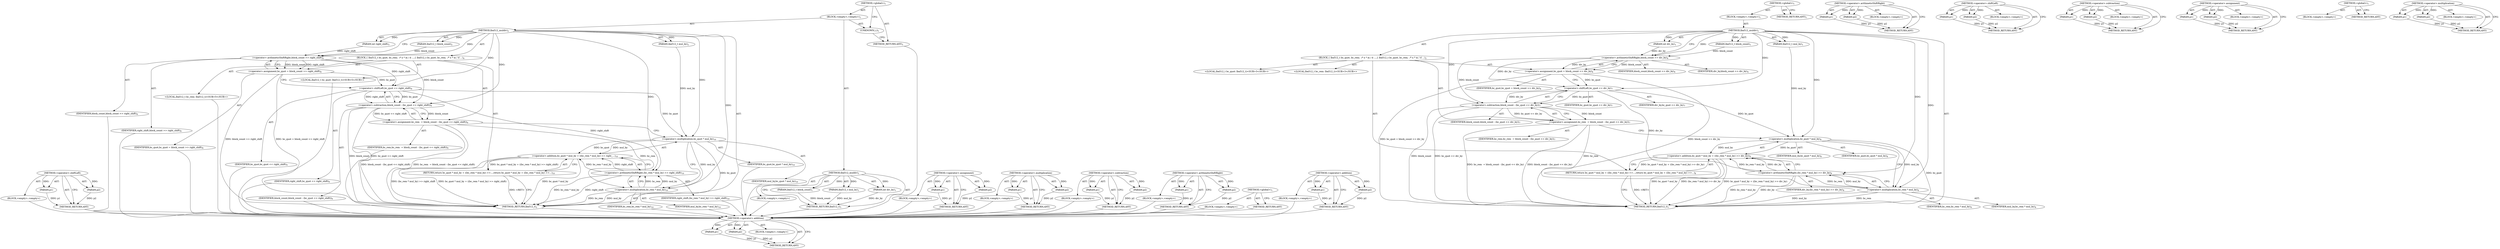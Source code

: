 digraph "&lt;operator&gt;.addition" {
vulnerable_76 [label=<(METHOD,&lt;operator&gt;.addition)>];
vulnerable_77 [label=<(PARAM,p1)>];
vulnerable_78 [label=<(PARAM,p2)>];
vulnerable_79 [label=<(BLOCK,&lt;empty&gt;,&lt;empty&gt;)>];
vulnerable_80 [label=<(METHOD_RETURN,ANY)>];
vulnerable_6 [label=<(METHOD,&lt;global&gt;)<SUB>1</SUB>>];
vulnerable_7 [label=<(BLOCK,&lt;empty&gt;,&lt;empty&gt;)<SUB>1</SUB>>];
vulnerable_8 [label=<(METHOD,lba512_muldiv)<SUB>1</SUB>>];
vulnerable_9 [label=<(PARAM,lba512_t block_count)<SUB>1</SUB>>];
vulnerable_10 [label=<(PARAM,lba512_t mul_by)<SUB>1</SUB>>];
vulnerable_11 [label=<(PARAM,int div_by)<SUB>1</SUB>>];
vulnerable_12 [label=<(BLOCK,{
 	lba512_t bc_quot, bc_rem;
 
 	/* x * m / d ...,{
 	lba512_t bc_quot, bc_rem;
 
 	/* x * m / d ...)<SUB>2</SUB>>];
vulnerable_13 [label="<(LOCAL,lba512_t bc_quot: lba512_t)<SUB>3</SUB>>"];
vulnerable_14 [label="<(LOCAL,lba512_t bc_rem: lba512_t)<SUB>3</SUB>>"];
vulnerable_15 [label=<(&lt;operator&gt;.assignment,bc_quot = block_count &gt;&gt; div_by)<SUB>6</SUB>>];
vulnerable_16 [label=<(IDENTIFIER,bc_quot,bc_quot = block_count &gt;&gt; div_by)<SUB>6</SUB>>];
vulnerable_17 [label=<(&lt;operator&gt;.arithmeticShiftRight,block_count &gt;&gt; div_by)<SUB>6</SUB>>];
vulnerable_18 [label=<(IDENTIFIER,block_count,block_count &gt;&gt; div_by)<SUB>6</SUB>>];
vulnerable_19 [label=<(IDENTIFIER,div_by,block_count &gt;&gt; div_by)<SUB>6</SUB>>];
vulnerable_20 [label=<(&lt;operator&gt;.assignment,bc_rem  = block_count - (bc_quot &lt;&lt; div_by))<SUB>7</SUB>>];
vulnerable_21 [label=<(IDENTIFIER,bc_rem,bc_rem  = block_count - (bc_quot &lt;&lt; div_by))<SUB>7</SUB>>];
vulnerable_22 [label=<(&lt;operator&gt;.subtraction,block_count - (bc_quot &lt;&lt; div_by))<SUB>7</SUB>>];
vulnerable_23 [label=<(IDENTIFIER,block_count,block_count - (bc_quot &lt;&lt; div_by))<SUB>7</SUB>>];
vulnerable_24 [label=<(&lt;operator&gt;.shiftLeft,bc_quot &lt;&lt; div_by)<SUB>7</SUB>>];
vulnerable_25 [label=<(IDENTIFIER,bc_quot,bc_quot &lt;&lt; div_by)<SUB>7</SUB>>];
vulnerable_26 [label=<(IDENTIFIER,div_by,bc_quot &lt;&lt; div_by)<SUB>7</SUB>>];
vulnerable_27 [label=<(RETURN,return bc_quot * mul_by + ((bc_rem * mul_by) &gt;&gt;...,return bc_quot * mul_by + ((bc_rem * mul_by) &gt;&gt;...)<SUB>8</SUB>>];
vulnerable_28 [label=<(&lt;operator&gt;.addition,bc_quot * mul_by + ((bc_rem * mul_by) &gt;&gt; div_by))<SUB>8</SUB>>];
vulnerable_29 [label=<(&lt;operator&gt;.multiplication,bc_quot * mul_by)<SUB>8</SUB>>];
vulnerable_30 [label=<(IDENTIFIER,bc_quot,bc_quot * mul_by)<SUB>8</SUB>>];
vulnerable_31 [label=<(IDENTIFIER,mul_by,bc_quot * mul_by)<SUB>8</SUB>>];
vulnerable_32 [label=<(&lt;operator&gt;.arithmeticShiftRight,(bc_rem * mul_by) &gt;&gt; div_by)<SUB>8</SUB>>];
vulnerable_33 [label=<(&lt;operator&gt;.multiplication,bc_rem * mul_by)<SUB>8</SUB>>];
vulnerable_34 [label=<(IDENTIFIER,bc_rem,bc_rem * mul_by)<SUB>8</SUB>>];
vulnerable_35 [label=<(IDENTIFIER,mul_by,bc_rem * mul_by)<SUB>8</SUB>>];
vulnerable_36 [label=<(IDENTIFIER,div_by,(bc_rem * mul_by) &gt;&gt; div_by)<SUB>8</SUB>>];
vulnerable_37 [label=<(METHOD_RETURN,lba512_t)<SUB>1</SUB>>];
vulnerable_39 [label=<(METHOD_RETURN,ANY)<SUB>1</SUB>>];
vulnerable_61 [label=<(METHOD,&lt;operator&gt;.arithmeticShiftRight)>];
vulnerable_62 [label=<(PARAM,p1)>];
vulnerable_63 [label=<(PARAM,p2)>];
vulnerable_64 [label=<(BLOCK,&lt;empty&gt;,&lt;empty&gt;)>];
vulnerable_65 [label=<(METHOD_RETURN,ANY)>];
vulnerable_71 [label=<(METHOD,&lt;operator&gt;.shiftLeft)>];
vulnerable_72 [label=<(PARAM,p1)>];
vulnerable_73 [label=<(PARAM,p2)>];
vulnerable_74 [label=<(BLOCK,&lt;empty&gt;,&lt;empty&gt;)>];
vulnerable_75 [label=<(METHOD_RETURN,ANY)>];
vulnerable_66 [label=<(METHOD,&lt;operator&gt;.subtraction)>];
vulnerable_67 [label=<(PARAM,p1)>];
vulnerable_68 [label=<(PARAM,p2)>];
vulnerable_69 [label=<(BLOCK,&lt;empty&gt;,&lt;empty&gt;)>];
vulnerable_70 [label=<(METHOD_RETURN,ANY)>];
vulnerable_56 [label=<(METHOD,&lt;operator&gt;.assignment)>];
vulnerable_57 [label=<(PARAM,p1)>];
vulnerable_58 [label=<(PARAM,p2)>];
vulnerable_59 [label=<(BLOCK,&lt;empty&gt;,&lt;empty&gt;)>];
vulnerable_60 [label=<(METHOD_RETURN,ANY)>];
vulnerable_50 [label=<(METHOD,&lt;global&gt;)<SUB>1</SUB>>];
vulnerable_51 [label=<(BLOCK,&lt;empty&gt;,&lt;empty&gt;)>];
vulnerable_52 [label=<(METHOD_RETURN,ANY)>];
vulnerable_81 [label=<(METHOD,&lt;operator&gt;.multiplication)>];
vulnerable_82 [label=<(PARAM,p1)>];
vulnerable_83 [label=<(PARAM,p2)>];
vulnerable_84 [label=<(BLOCK,&lt;empty&gt;,&lt;empty&gt;)>];
vulnerable_85 [label=<(METHOD_RETURN,ANY)>];
fixed_79 [label=<(METHOD,&lt;operator&gt;.shiftLeft)>];
fixed_80 [label=<(PARAM,p1)>];
fixed_81 [label=<(PARAM,p2)>];
fixed_82 [label=<(BLOCK,&lt;empty&gt;,&lt;empty&gt;)>];
fixed_83 [label=<(METHOD_RETURN,ANY)>];
fixed_6 [label=<(METHOD,&lt;global&gt;)<SUB>1</SUB>>];
fixed_7 [label=<(BLOCK,&lt;empty&gt;,&lt;empty&gt;)<SUB>1</SUB>>];
fixed_8 [label=<(METHOD,lba512_muldiv)<SUB>1</SUB>>];
fixed_9 [label=<(PARAM,lba512_t block_count)<SUB>1</SUB>>];
fixed_10 [label=<(PARAM,lba512_t mul_by)<SUB>1</SUB>>];
fixed_11 [label=<(PARAM,int div_by)<SUB>1</SUB>>];
fixed_12 [label=<(BLOCK,&lt;empty&gt;,&lt;empty&gt;)>];
fixed_13 [label=<(METHOD_RETURN,lba512_t)<SUB>1</SUB>>];
fixed_15 [label=<(UNKNOWN,),))<SUB>1</SUB>>];
fixed_16 [label=<(METHOD,lba512_muldiv)<SUB>2</SUB>>];
fixed_17 [label=<(PARAM,lba512_t block_count)<SUB>2</SUB>>];
fixed_18 [label=<(PARAM,lba512_t mul_by)<SUB>2</SUB>>];
fixed_19 [label=<(PARAM,int right_shift)<SUB>3</SUB>>];
fixed_20 [label=<(BLOCK,{
 	lba512_t bc_quot, bc_rem;
 
 	/* x * m / d ...,{
 	lba512_t bc_quot, bc_rem;
 
 	/* x * m / d ...)<SUB>4</SUB>>];
fixed_21 [label="<(LOCAL,lba512_t bc_quot: lba512_t)<SUB>5</SUB>>"];
fixed_22 [label="<(LOCAL,lba512_t bc_rem: lba512_t)<SUB>5</SUB>>"];
fixed_23 [label=<(&lt;operator&gt;.assignment,bc_quot = block_count &gt;&gt; right_shift)<SUB>8</SUB>>];
fixed_24 [label=<(IDENTIFIER,bc_quot,bc_quot = block_count &gt;&gt; right_shift)<SUB>8</SUB>>];
fixed_25 [label=<(&lt;operator&gt;.arithmeticShiftRight,block_count &gt;&gt; right_shift)<SUB>8</SUB>>];
fixed_26 [label=<(IDENTIFIER,block_count,block_count &gt;&gt; right_shift)<SUB>8</SUB>>];
fixed_27 [label=<(IDENTIFIER,right_shift,block_count &gt;&gt; right_shift)<SUB>8</SUB>>];
fixed_28 [label=<(&lt;operator&gt;.assignment,bc_rem  = block_count - (bc_quot &lt;&lt; right_shift))<SUB>9</SUB>>];
fixed_29 [label=<(IDENTIFIER,bc_rem,bc_rem  = block_count - (bc_quot &lt;&lt; right_shift))<SUB>9</SUB>>];
fixed_30 [label=<(&lt;operator&gt;.subtraction,block_count - (bc_quot &lt;&lt; right_shift))<SUB>9</SUB>>];
fixed_31 [label=<(IDENTIFIER,block_count,block_count - (bc_quot &lt;&lt; right_shift))<SUB>9</SUB>>];
fixed_32 [label=<(&lt;operator&gt;.shiftLeft,bc_quot &lt;&lt; right_shift)<SUB>9</SUB>>];
fixed_33 [label=<(IDENTIFIER,bc_quot,bc_quot &lt;&lt; right_shift)<SUB>9</SUB>>];
fixed_34 [label=<(IDENTIFIER,right_shift,bc_quot &lt;&lt; right_shift)<SUB>9</SUB>>];
fixed_35 [label=<(RETURN,return bc_quot * mul_by + ((bc_rem * mul_by) &gt;&gt;...,return bc_quot * mul_by + ((bc_rem * mul_by) &gt;&gt;...)<SUB>10</SUB>>];
fixed_36 [label=<(&lt;operator&gt;.addition,bc_quot * mul_by + ((bc_rem * mul_by) &gt;&gt; right_...)<SUB>10</SUB>>];
fixed_37 [label=<(&lt;operator&gt;.multiplication,bc_quot * mul_by)<SUB>10</SUB>>];
fixed_38 [label=<(IDENTIFIER,bc_quot,bc_quot * mul_by)<SUB>10</SUB>>];
fixed_39 [label=<(IDENTIFIER,mul_by,bc_quot * mul_by)<SUB>10</SUB>>];
fixed_40 [label=<(&lt;operator&gt;.arithmeticShiftRight,(bc_rem * mul_by) &gt;&gt; right_shift)<SUB>10</SUB>>];
fixed_41 [label=<(&lt;operator&gt;.multiplication,bc_rem * mul_by)<SUB>10</SUB>>];
fixed_42 [label=<(IDENTIFIER,bc_rem,bc_rem * mul_by)<SUB>10</SUB>>];
fixed_43 [label=<(IDENTIFIER,mul_by,bc_rem * mul_by)<SUB>10</SUB>>];
fixed_44 [label=<(IDENTIFIER,right_shift,(bc_rem * mul_by) &gt;&gt; right_shift)<SUB>10</SUB>>];
fixed_45 [label=<(METHOD_RETURN,lba512_t)<SUB>2</SUB>>];
fixed_47 [label=<(METHOD_RETURN,ANY)<SUB>1</SUB>>];
fixed_64 [label=<(METHOD,&lt;operator&gt;.assignment)>];
fixed_65 [label=<(PARAM,p1)>];
fixed_66 [label=<(PARAM,p2)>];
fixed_67 [label=<(BLOCK,&lt;empty&gt;,&lt;empty&gt;)>];
fixed_68 [label=<(METHOD_RETURN,ANY)>];
fixed_89 [label=<(METHOD,&lt;operator&gt;.multiplication)>];
fixed_90 [label=<(PARAM,p1)>];
fixed_91 [label=<(PARAM,p2)>];
fixed_92 [label=<(BLOCK,&lt;empty&gt;,&lt;empty&gt;)>];
fixed_93 [label=<(METHOD_RETURN,ANY)>];
fixed_74 [label=<(METHOD,&lt;operator&gt;.subtraction)>];
fixed_75 [label=<(PARAM,p1)>];
fixed_76 [label=<(PARAM,p2)>];
fixed_77 [label=<(BLOCK,&lt;empty&gt;,&lt;empty&gt;)>];
fixed_78 [label=<(METHOD_RETURN,ANY)>];
fixed_69 [label=<(METHOD,&lt;operator&gt;.arithmeticShiftRight)>];
fixed_70 [label=<(PARAM,p1)>];
fixed_71 [label=<(PARAM,p2)>];
fixed_72 [label=<(BLOCK,&lt;empty&gt;,&lt;empty&gt;)>];
fixed_73 [label=<(METHOD_RETURN,ANY)>];
fixed_58 [label=<(METHOD,&lt;global&gt;)<SUB>1</SUB>>];
fixed_59 [label=<(BLOCK,&lt;empty&gt;,&lt;empty&gt;)>];
fixed_60 [label=<(METHOD_RETURN,ANY)>];
fixed_84 [label=<(METHOD,&lt;operator&gt;.addition)>];
fixed_85 [label=<(PARAM,p1)>];
fixed_86 [label=<(PARAM,p2)>];
fixed_87 [label=<(BLOCK,&lt;empty&gt;,&lt;empty&gt;)>];
fixed_88 [label=<(METHOD_RETURN,ANY)>];
vulnerable_76 -> vulnerable_77  [key=0, label="AST: "];
vulnerable_76 -> vulnerable_77  [key=1, label="DDG: "];
vulnerable_76 -> vulnerable_79  [key=0, label="AST: "];
vulnerable_76 -> vulnerable_78  [key=0, label="AST: "];
vulnerable_76 -> vulnerable_78  [key=1, label="DDG: "];
vulnerable_76 -> vulnerable_80  [key=0, label="AST: "];
vulnerable_76 -> vulnerable_80  [key=1, label="CFG: "];
vulnerable_77 -> vulnerable_80  [key=0, label="DDG: p1"];
vulnerable_78 -> vulnerable_80  [key=0, label="DDG: p2"];
vulnerable_6 -> vulnerable_7  [key=0, label="AST: "];
vulnerable_6 -> vulnerable_39  [key=0, label="AST: "];
vulnerable_6 -> vulnerable_39  [key=1, label="CFG: "];
vulnerable_7 -> vulnerable_8  [key=0, label="AST: "];
vulnerable_8 -> vulnerable_9  [key=0, label="AST: "];
vulnerable_8 -> vulnerable_9  [key=1, label="DDG: "];
vulnerable_8 -> vulnerable_10  [key=0, label="AST: "];
vulnerable_8 -> vulnerable_10  [key=1, label="DDG: "];
vulnerable_8 -> vulnerable_11  [key=0, label="AST: "];
vulnerable_8 -> vulnerable_11  [key=1, label="DDG: "];
vulnerable_8 -> vulnerable_12  [key=0, label="AST: "];
vulnerable_8 -> vulnerable_37  [key=0, label="AST: "];
vulnerable_8 -> vulnerable_17  [key=0, label="CFG: "];
vulnerable_8 -> vulnerable_17  [key=1, label="DDG: "];
vulnerable_8 -> vulnerable_22  [key=0, label="DDG: "];
vulnerable_8 -> vulnerable_24  [key=0, label="DDG: "];
vulnerable_8 -> vulnerable_29  [key=0, label="DDG: "];
vulnerable_8 -> vulnerable_32  [key=0, label="DDG: "];
vulnerable_8 -> vulnerable_33  [key=0, label="DDG: "];
vulnerable_9 -> vulnerable_17  [key=0, label="DDG: block_count"];
vulnerable_10 -> vulnerable_29  [key=0, label="DDG: mul_by"];
vulnerable_11 -> vulnerable_17  [key=0, label="DDG: div_by"];
vulnerable_12 -> vulnerable_13  [key=0, label="AST: "];
vulnerable_12 -> vulnerable_14  [key=0, label="AST: "];
vulnerable_12 -> vulnerable_15  [key=0, label="AST: "];
vulnerable_12 -> vulnerable_20  [key=0, label="AST: "];
vulnerable_12 -> vulnerable_27  [key=0, label="AST: "];
vulnerable_15 -> vulnerable_16  [key=0, label="AST: "];
vulnerable_15 -> vulnerable_17  [key=0, label="AST: "];
vulnerable_15 -> vulnerable_24  [key=0, label="CFG: "];
vulnerable_15 -> vulnerable_24  [key=1, label="DDG: bc_quot"];
vulnerable_15 -> vulnerable_37  [key=0, label="DDG: block_count &gt;&gt; div_by"];
vulnerable_15 -> vulnerable_37  [key=1, label="DDG: bc_quot = block_count &gt;&gt; div_by"];
vulnerable_17 -> vulnerable_18  [key=0, label="AST: "];
vulnerable_17 -> vulnerable_19  [key=0, label="AST: "];
vulnerable_17 -> vulnerable_15  [key=0, label="CFG: "];
vulnerable_17 -> vulnerable_15  [key=1, label="DDG: block_count"];
vulnerable_17 -> vulnerable_15  [key=2, label="DDG: div_by"];
vulnerable_17 -> vulnerable_22  [key=0, label="DDG: block_count"];
vulnerable_17 -> vulnerable_24  [key=0, label="DDG: div_by"];
vulnerable_20 -> vulnerable_21  [key=0, label="AST: "];
vulnerable_20 -> vulnerable_22  [key=0, label="AST: "];
vulnerable_20 -> vulnerable_29  [key=0, label="CFG: "];
vulnerable_20 -> vulnerable_37  [key=0, label="DDG: block_count - (bc_quot &lt;&lt; div_by)"];
vulnerable_20 -> vulnerable_37  [key=1, label="DDG: bc_rem  = block_count - (bc_quot &lt;&lt; div_by)"];
vulnerable_20 -> vulnerable_33  [key=0, label="DDG: bc_rem"];
vulnerable_22 -> vulnerable_23  [key=0, label="AST: "];
vulnerable_22 -> vulnerable_24  [key=0, label="AST: "];
vulnerable_22 -> vulnerable_20  [key=0, label="CFG: "];
vulnerable_22 -> vulnerable_20  [key=1, label="DDG: block_count"];
vulnerable_22 -> vulnerable_20  [key=2, label="DDG: bc_quot &lt;&lt; div_by"];
vulnerable_22 -> vulnerable_37  [key=0, label="DDG: block_count"];
vulnerable_22 -> vulnerable_37  [key=1, label="DDG: bc_quot &lt;&lt; div_by"];
vulnerable_24 -> vulnerable_25  [key=0, label="AST: "];
vulnerable_24 -> vulnerable_26  [key=0, label="AST: "];
vulnerable_24 -> vulnerable_22  [key=0, label="CFG: "];
vulnerable_24 -> vulnerable_22  [key=1, label="DDG: bc_quot"];
vulnerable_24 -> vulnerable_22  [key=2, label="DDG: div_by"];
vulnerable_24 -> vulnerable_29  [key=0, label="DDG: bc_quot"];
vulnerable_24 -> vulnerable_32  [key=0, label="DDG: div_by"];
vulnerable_27 -> vulnerable_28  [key=0, label="AST: "];
vulnerable_27 -> vulnerable_37  [key=0, label="CFG: "];
vulnerable_27 -> vulnerable_37  [key=1, label="DDG: &lt;RET&gt;"];
vulnerable_28 -> vulnerable_29  [key=0, label="AST: "];
vulnerable_28 -> vulnerable_32  [key=0, label="AST: "];
vulnerable_28 -> vulnerable_27  [key=0, label="CFG: "];
vulnerable_28 -> vulnerable_27  [key=1, label="DDG: bc_quot * mul_by + ((bc_rem * mul_by) &gt;&gt; div_by)"];
vulnerable_28 -> vulnerable_37  [key=0, label="DDG: bc_quot * mul_by"];
vulnerable_28 -> vulnerable_37  [key=1, label="DDG: (bc_rem * mul_by) &gt;&gt; div_by"];
vulnerable_28 -> vulnerable_37  [key=2, label="DDG: bc_quot * mul_by + ((bc_rem * mul_by) &gt;&gt; div_by)"];
vulnerable_29 -> vulnerable_30  [key=0, label="AST: "];
vulnerable_29 -> vulnerable_31  [key=0, label="AST: "];
vulnerable_29 -> vulnerable_33  [key=0, label="CFG: "];
vulnerable_29 -> vulnerable_33  [key=1, label="DDG: mul_by"];
vulnerable_29 -> vulnerable_37  [key=0, label="DDG: bc_quot"];
vulnerable_29 -> vulnerable_28  [key=0, label="DDG: bc_quot"];
vulnerable_29 -> vulnerable_28  [key=1, label="DDG: mul_by"];
vulnerable_32 -> vulnerable_33  [key=0, label="AST: "];
vulnerable_32 -> vulnerable_36  [key=0, label="AST: "];
vulnerable_32 -> vulnerable_28  [key=0, label="CFG: "];
vulnerable_32 -> vulnerable_28  [key=1, label="DDG: bc_rem * mul_by"];
vulnerable_32 -> vulnerable_28  [key=2, label="DDG: div_by"];
vulnerable_32 -> vulnerable_37  [key=0, label="DDG: bc_rem * mul_by"];
vulnerable_32 -> vulnerable_37  [key=1, label="DDG: div_by"];
vulnerable_33 -> vulnerable_34  [key=0, label="AST: "];
vulnerable_33 -> vulnerable_35  [key=0, label="AST: "];
vulnerable_33 -> vulnerable_32  [key=0, label="CFG: "];
vulnerable_33 -> vulnerable_32  [key=1, label="DDG: bc_rem"];
vulnerable_33 -> vulnerable_32  [key=2, label="DDG: mul_by"];
vulnerable_33 -> vulnerable_37  [key=0, label="DDG: bc_rem"];
vulnerable_33 -> vulnerable_37  [key=1, label="DDG: mul_by"];
vulnerable_61 -> vulnerable_62  [key=0, label="AST: "];
vulnerable_61 -> vulnerable_62  [key=1, label="DDG: "];
vulnerable_61 -> vulnerable_64  [key=0, label="AST: "];
vulnerable_61 -> vulnerable_63  [key=0, label="AST: "];
vulnerable_61 -> vulnerable_63  [key=1, label="DDG: "];
vulnerable_61 -> vulnerable_65  [key=0, label="AST: "];
vulnerable_61 -> vulnerable_65  [key=1, label="CFG: "];
vulnerable_62 -> vulnerable_65  [key=0, label="DDG: p1"];
vulnerable_63 -> vulnerable_65  [key=0, label="DDG: p2"];
vulnerable_71 -> vulnerable_72  [key=0, label="AST: "];
vulnerable_71 -> vulnerable_72  [key=1, label="DDG: "];
vulnerable_71 -> vulnerable_74  [key=0, label="AST: "];
vulnerable_71 -> vulnerable_73  [key=0, label="AST: "];
vulnerable_71 -> vulnerable_73  [key=1, label="DDG: "];
vulnerable_71 -> vulnerable_75  [key=0, label="AST: "];
vulnerable_71 -> vulnerable_75  [key=1, label="CFG: "];
vulnerable_72 -> vulnerable_75  [key=0, label="DDG: p1"];
vulnerable_73 -> vulnerable_75  [key=0, label="DDG: p2"];
vulnerable_66 -> vulnerable_67  [key=0, label="AST: "];
vulnerable_66 -> vulnerable_67  [key=1, label="DDG: "];
vulnerable_66 -> vulnerable_69  [key=0, label="AST: "];
vulnerable_66 -> vulnerable_68  [key=0, label="AST: "];
vulnerable_66 -> vulnerable_68  [key=1, label="DDG: "];
vulnerable_66 -> vulnerable_70  [key=0, label="AST: "];
vulnerable_66 -> vulnerable_70  [key=1, label="CFG: "];
vulnerable_67 -> vulnerable_70  [key=0, label="DDG: p1"];
vulnerable_68 -> vulnerable_70  [key=0, label="DDG: p2"];
vulnerable_56 -> vulnerable_57  [key=0, label="AST: "];
vulnerable_56 -> vulnerable_57  [key=1, label="DDG: "];
vulnerable_56 -> vulnerable_59  [key=0, label="AST: "];
vulnerable_56 -> vulnerable_58  [key=0, label="AST: "];
vulnerable_56 -> vulnerable_58  [key=1, label="DDG: "];
vulnerable_56 -> vulnerable_60  [key=0, label="AST: "];
vulnerable_56 -> vulnerable_60  [key=1, label="CFG: "];
vulnerable_57 -> vulnerable_60  [key=0, label="DDG: p1"];
vulnerable_58 -> vulnerable_60  [key=0, label="DDG: p2"];
vulnerable_50 -> vulnerable_51  [key=0, label="AST: "];
vulnerable_50 -> vulnerable_52  [key=0, label="AST: "];
vulnerable_50 -> vulnerable_52  [key=1, label="CFG: "];
vulnerable_81 -> vulnerable_82  [key=0, label="AST: "];
vulnerable_81 -> vulnerable_82  [key=1, label="DDG: "];
vulnerable_81 -> vulnerable_84  [key=0, label="AST: "];
vulnerable_81 -> vulnerable_83  [key=0, label="AST: "];
vulnerable_81 -> vulnerable_83  [key=1, label="DDG: "];
vulnerable_81 -> vulnerable_85  [key=0, label="AST: "];
vulnerable_81 -> vulnerable_85  [key=1, label="CFG: "];
vulnerable_82 -> vulnerable_85  [key=0, label="DDG: p1"];
vulnerable_83 -> vulnerable_85  [key=0, label="DDG: p2"];
fixed_79 -> fixed_80  [key=0, label="AST: "];
fixed_79 -> fixed_80  [key=1, label="DDG: "];
fixed_79 -> fixed_82  [key=0, label="AST: "];
fixed_79 -> fixed_81  [key=0, label="AST: "];
fixed_79 -> fixed_81  [key=1, label="DDG: "];
fixed_79 -> fixed_83  [key=0, label="AST: "];
fixed_79 -> fixed_83  [key=1, label="CFG: "];
fixed_80 -> fixed_83  [key=0, label="DDG: p1"];
fixed_81 -> fixed_83  [key=0, label="DDG: p2"];
fixed_82 -> vulnerable_76  [key=0];
fixed_83 -> vulnerable_76  [key=0];
fixed_6 -> fixed_7  [key=0, label="AST: "];
fixed_6 -> fixed_47  [key=0, label="AST: "];
fixed_6 -> fixed_15  [key=0, label="CFG: "];
fixed_7 -> fixed_8  [key=0, label="AST: "];
fixed_7 -> fixed_15  [key=0, label="AST: "];
fixed_7 -> fixed_16  [key=0, label="AST: "];
fixed_8 -> fixed_9  [key=0, label="AST: "];
fixed_8 -> fixed_9  [key=1, label="DDG: "];
fixed_8 -> fixed_10  [key=0, label="AST: "];
fixed_8 -> fixed_10  [key=1, label="DDG: "];
fixed_8 -> fixed_11  [key=0, label="AST: "];
fixed_8 -> fixed_11  [key=1, label="DDG: "];
fixed_8 -> fixed_12  [key=0, label="AST: "];
fixed_8 -> fixed_13  [key=0, label="AST: "];
fixed_8 -> fixed_13  [key=1, label="CFG: "];
fixed_9 -> fixed_13  [key=0, label="DDG: block_count"];
fixed_10 -> fixed_13  [key=0, label="DDG: mul_by"];
fixed_11 -> fixed_13  [key=0, label="DDG: div_by"];
fixed_12 -> vulnerable_76  [key=0];
fixed_13 -> vulnerable_76  [key=0];
fixed_15 -> fixed_47  [key=0, label="CFG: "];
fixed_16 -> fixed_17  [key=0, label="AST: "];
fixed_16 -> fixed_17  [key=1, label="DDG: "];
fixed_16 -> fixed_18  [key=0, label="AST: "];
fixed_16 -> fixed_18  [key=1, label="DDG: "];
fixed_16 -> fixed_19  [key=0, label="AST: "];
fixed_16 -> fixed_19  [key=1, label="DDG: "];
fixed_16 -> fixed_20  [key=0, label="AST: "];
fixed_16 -> fixed_45  [key=0, label="AST: "];
fixed_16 -> fixed_25  [key=0, label="CFG: "];
fixed_16 -> fixed_25  [key=1, label="DDG: "];
fixed_16 -> fixed_30  [key=0, label="DDG: "];
fixed_16 -> fixed_32  [key=0, label="DDG: "];
fixed_16 -> fixed_37  [key=0, label="DDG: "];
fixed_16 -> fixed_40  [key=0, label="DDG: "];
fixed_16 -> fixed_41  [key=0, label="DDG: "];
fixed_17 -> fixed_25  [key=0, label="DDG: block_count"];
fixed_18 -> fixed_37  [key=0, label="DDG: mul_by"];
fixed_19 -> fixed_25  [key=0, label="DDG: right_shift"];
fixed_20 -> fixed_21  [key=0, label="AST: "];
fixed_20 -> fixed_22  [key=0, label="AST: "];
fixed_20 -> fixed_23  [key=0, label="AST: "];
fixed_20 -> fixed_28  [key=0, label="AST: "];
fixed_20 -> fixed_35  [key=0, label="AST: "];
fixed_21 -> vulnerable_76  [key=0];
fixed_22 -> vulnerable_76  [key=0];
fixed_23 -> fixed_24  [key=0, label="AST: "];
fixed_23 -> fixed_25  [key=0, label="AST: "];
fixed_23 -> fixed_32  [key=0, label="CFG: "];
fixed_23 -> fixed_32  [key=1, label="DDG: bc_quot"];
fixed_23 -> fixed_45  [key=0, label="DDG: block_count &gt;&gt; right_shift"];
fixed_23 -> fixed_45  [key=1, label="DDG: bc_quot = block_count &gt;&gt; right_shift"];
fixed_24 -> vulnerable_76  [key=0];
fixed_25 -> fixed_26  [key=0, label="AST: "];
fixed_25 -> fixed_27  [key=0, label="AST: "];
fixed_25 -> fixed_23  [key=0, label="CFG: "];
fixed_25 -> fixed_23  [key=1, label="DDG: block_count"];
fixed_25 -> fixed_23  [key=2, label="DDG: right_shift"];
fixed_25 -> fixed_30  [key=0, label="DDG: block_count"];
fixed_25 -> fixed_32  [key=0, label="DDG: right_shift"];
fixed_26 -> vulnerable_76  [key=0];
fixed_27 -> vulnerable_76  [key=0];
fixed_28 -> fixed_29  [key=0, label="AST: "];
fixed_28 -> fixed_30  [key=0, label="AST: "];
fixed_28 -> fixed_37  [key=0, label="CFG: "];
fixed_28 -> fixed_45  [key=0, label="DDG: block_count - (bc_quot &lt;&lt; right_shift)"];
fixed_28 -> fixed_45  [key=1, label="DDG: bc_rem  = block_count - (bc_quot &lt;&lt; right_shift)"];
fixed_28 -> fixed_41  [key=0, label="DDG: bc_rem"];
fixed_29 -> vulnerable_76  [key=0];
fixed_30 -> fixed_31  [key=0, label="AST: "];
fixed_30 -> fixed_32  [key=0, label="AST: "];
fixed_30 -> fixed_28  [key=0, label="CFG: "];
fixed_30 -> fixed_28  [key=1, label="DDG: block_count"];
fixed_30 -> fixed_28  [key=2, label="DDG: bc_quot &lt;&lt; right_shift"];
fixed_30 -> fixed_45  [key=0, label="DDG: block_count"];
fixed_30 -> fixed_45  [key=1, label="DDG: bc_quot &lt;&lt; right_shift"];
fixed_31 -> vulnerable_76  [key=0];
fixed_32 -> fixed_33  [key=0, label="AST: "];
fixed_32 -> fixed_34  [key=0, label="AST: "];
fixed_32 -> fixed_30  [key=0, label="CFG: "];
fixed_32 -> fixed_30  [key=1, label="DDG: bc_quot"];
fixed_32 -> fixed_30  [key=2, label="DDG: right_shift"];
fixed_32 -> fixed_37  [key=0, label="DDG: bc_quot"];
fixed_32 -> fixed_40  [key=0, label="DDG: right_shift"];
fixed_33 -> vulnerable_76  [key=0];
fixed_34 -> vulnerable_76  [key=0];
fixed_35 -> fixed_36  [key=0, label="AST: "];
fixed_35 -> fixed_45  [key=0, label="CFG: "];
fixed_35 -> fixed_45  [key=1, label="DDG: &lt;RET&gt;"];
fixed_36 -> fixed_37  [key=0, label="AST: "];
fixed_36 -> fixed_40  [key=0, label="AST: "];
fixed_36 -> fixed_35  [key=0, label="CFG: "];
fixed_36 -> fixed_35  [key=1, label="DDG: bc_quot * mul_by + ((bc_rem * mul_by) &gt;&gt; right_shift)"];
fixed_36 -> fixed_45  [key=0, label="DDG: bc_quot * mul_by"];
fixed_36 -> fixed_45  [key=1, label="DDG: (bc_rem * mul_by) &gt;&gt; right_shift"];
fixed_36 -> fixed_45  [key=2, label="DDG: bc_quot * mul_by + ((bc_rem * mul_by) &gt;&gt; right_shift)"];
fixed_37 -> fixed_38  [key=0, label="AST: "];
fixed_37 -> fixed_39  [key=0, label="AST: "];
fixed_37 -> fixed_41  [key=0, label="CFG: "];
fixed_37 -> fixed_41  [key=1, label="DDG: mul_by"];
fixed_37 -> fixed_45  [key=0, label="DDG: bc_quot"];
fixed_37 -> fixed_36  [key=0, label="DDG: bc_quot"];
fixed_37 -> fixed_36  [key=1, label="DDG: mul_by"];
fixed_38 -> vulnerable_76  [key=0];
fixed_39 -> vulnerable_76  [key=0];
fixed_40 -> fixed_41  [key=0, label="AST: "];
fixed_40 -> fixed_44  [key=0, label="AST: "];
fixed_40 -> fixed_36  [key=0, label="CFG: "];
fixed_40 -> fixed_36  [key=1, label="DDG: bc_rem * mul_by"];
fixed_40 -> fixed_36  [key=2, label="DDG: right_shift"];
fixed_40 -> fixed_45  [key=0, label="DDG: bc_rem * mul_by"];
fixed_40 -> fixed_45  [key=1, label="DDG: right_shift"];
fixed_41 -> fixed_42  [key=0, label="AST: "];
fixed_41 -> fixed_43  [key=0, label="AST: "];
fixed_41 -> fixed_40  [key=0, label="CFG: "];
fixed_41 -> fixed_40  [key=1, label="DDG: bc_rem"];
fixed_41 -> fixed_40  [key=2, label="DDG: mul_by"];
fixed_41 -> fixed_45  [key=0, label="DDG: bc_rem"];
fixed_41 -> fixed_45  [key=1, label="DDG: mul_by"];
fixed_42 -> vulnerable_76  [key=0];
fixed_43 -> vulnerable_76  [key=0];
fixed_44 -> vulnerable_76  [key=0];
fixed_45 -> vulnerable_76  [key=0];
fixed_47 -> vulnerable_76  [key=0];
fixed_64 -> fixed_65  [key=0, label="AST: "];
fixed_64 -> fixed_65  [key=1, label="DDG: "];
fixed_64 -> fixed_67  [key=0, label="AST: "];
fixed_64 -> fixed_66  [key=0, label="AST: "];
fixed_64 -> fixed_66  [key=1, label="DDG: "];
fixed_64 -> fixed_68  [key=0, label="AST: "];
fixed_64 -> fixed_68  [key=1, label="CFG: "];
fixed_65 -> fixed_68  [key=0, label="DDG: p1"];
fixed_66 -> fixed_68  [key=0, label="DDG: p2"];
fixed_67 -> vulnerable_76  [key=0];
fixed_68 -> vulnerable_76  [key=0];
fixed_89 -> fixed_90  [key=0, label="AST: "];
fixed_89 -> fixed_90  [key=1, label="DDG: "];
fixed_89 -> fixed_92  [key=0, label="AST: "];
fixed_89 -> fixed_91  [key=0, label="AST: "];
fixed_89 -> fixed_91  [key=1, label="DDG: "];
fixed_89 -> fixed_93  [key=0, label="AST: "];
fixed_89 -> fixed_93  [key=1, label="CFG: "];
fixed_90 -> fixed_93  [key=0, label="DDG: p1"];
fixed_91 -> fixed_93  [key=0, label="DDG: p2"];
fixed_92 -> vulnerable_76  [key=0];
fixed_93 -> vulnerable_76  [key=0];
fixed_74 -> fixed_75  [key=0, label="AST: "];
fixed_74 -> fixed_75  [key=1, label="DDG: "];
fixed_74 -> fixed_77  [key=0, label="AST: "];
fixed_74 -> fixed_76  [key=0, label="AST: "];
fixed_74 -> fixed_76  [key=1, label="DDG: "];
fixed_74 -> fixed_78  [key=0, label="AST: "];
fixed_74 -> fixed_78  [key=1, label="CFG: "];
fixed_75 -> fixed_78  [key=0, label="DDG: p1"];
fixed_76 -> fixed_78  [key=0, label="DDG: p2"];
fixed_77 -> vulnerable_76  [key=0];
fixed_78 -> vulnerable_76  [key=0];
fixed_69 -> fixed_70  [key=0, label="AST: "];
fixed_69 -> fixed_70  [key=1, label="DDG: "];
fixed_69 -> fixed_72  [key=0, label="AST: "];
fixed_69 -> fixed_71  [key=0, label="AST: "];
fixed_69 -> fixed_71  [key=1, label="DDG: "];
fixed_69 -> fixed_73  [key=0, label="AST: "];
fixed_69 -> fixed_73  [key=1, label="CFG: "];
fixed_70 -> fixed_73  [key=0, label="DDG: p1"];
fixed_71 -> fixed_73  [key=0, label="DDG: p2"];
fixed_72 -> vulnerable_76  [key=0];
fixed_73 -> vulnerable_76  [key=0];
fixed_58 -> fixed_59  [key=0, label="AST: "];
fixed_58 -> fixed_60  [key=0, label="AST: "];
fixed_58 -> fixed_60  [key=1, label="CFG: "];
fixed_59 -> vulnerable_76  [key=0];
fixed_60 -> vulnerable_76  [key=0];
fixed_84 -> fixed_85  [key=0, label="AST: "];
fixed_84 -> fixed_85  [key=1, label="DDG: "];
fixed_84 -> fixed_87  [key=0, label="AST: "];
fixed_84 -> fixed_86  [key=0, label="AST: "];
fixed_84 -> fixed_86  [key=1, label="DDG: "];
fixed_84 -> fixed_88  [key=0, label="AST: "];
fixed_84 -> fixed_88  [key=1, label="CFG: "];
fixed_85 -> fixed_88  [key=0, label="DDG: p1"];
fixed_86 -> fixed_88  [key=0, label="DDG: p2"];
fixed_87 -> vulnerable_76  [key=0];
fixed_88 -> vulnerable_76  [key=0];
}
